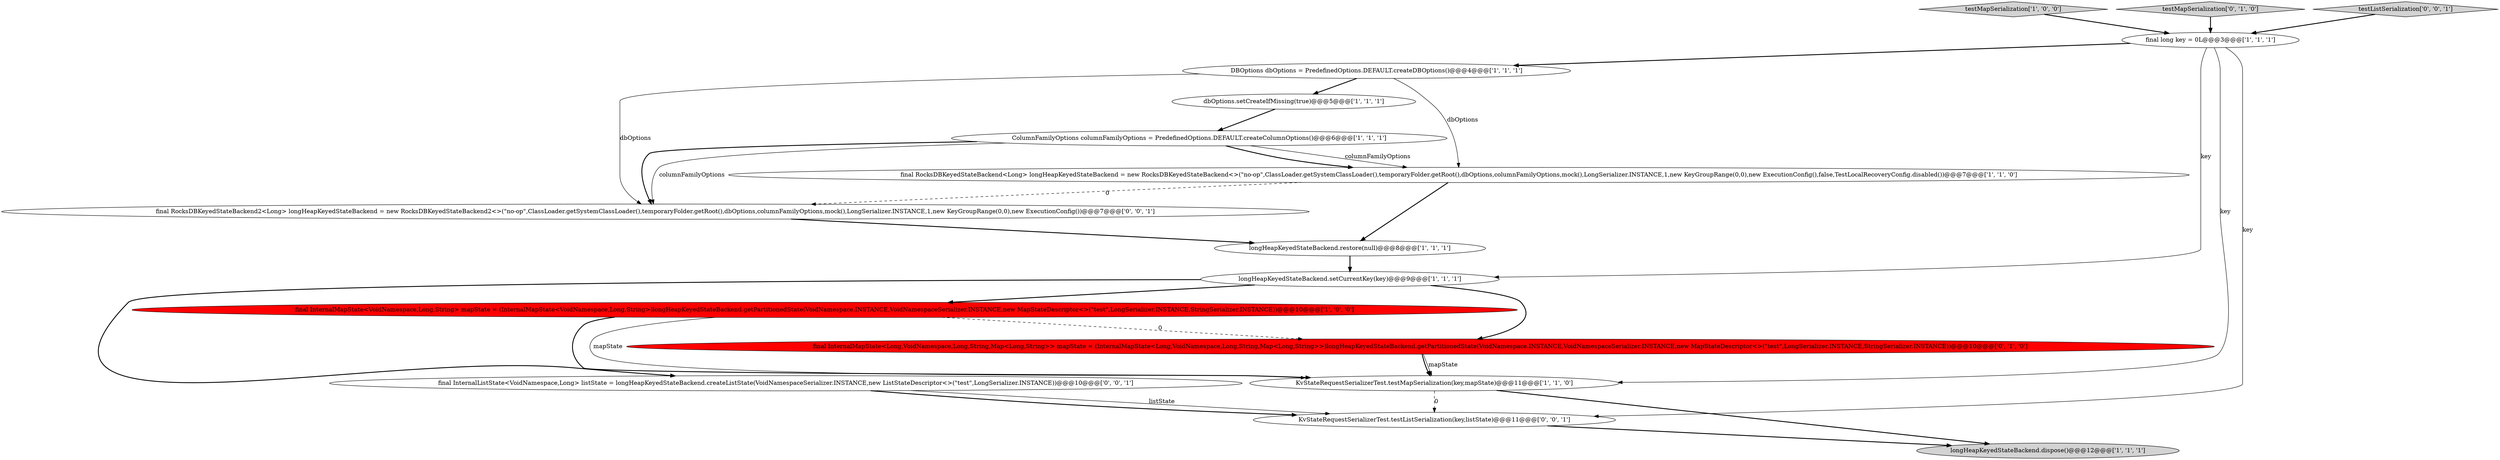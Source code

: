 digraph {
1 [style = filled, label = "testMapSerialization['1', '0', '0']", fillcolor = lightgray, shape = diamond image = "AAA0AAABBB1BBB"];
2 [style = filled, label = "longHeapKeyedStateBackend.setCurrentKey(key)@@@9@@@['1', '1', '1']", fillcolor = white, shape = ellipse image = "AAA0AAABBB1BBB"];
4 [style = filled, label = "DBOptions dbOptions = PredefinedOptions.DEFAULT.createDBOptions()@@@4@@@['1', '1', '1']", fillcolor = white, shape = ellipse image = "AAA0AAABBB1BBB"];
15 [style = filled, label = "final RocksDBKeyedStateBackend2<Long> longHeapKeyedStateBackend = new RocksDBKeyedStateBackend2<>(\"no-op\",ClassLoader.getSystemClassLoader(),temporaryFolder.getRoot(),dbOptions,columnFamilyOptions,mock(),LongSerializer.INSTANCE,1,new KeyGroupRange(0,0),new ExecutionConfig())@@@7@@@['0', '0', '1']", fillcolor = white, shape = ellipse image = "AAA0AAABBB3BBB"];
8 [style = filled, label = "longHeapKeyedStateBackend.dispose()@@@12@@@['1', '1', '1']", fillcolor = lightgray, shape = ellipse image = "AAA0AAABBB1BBB"];
6 [style = filled, label = "longHeapKeyedStateBackend.restore(null)@@@8@@@['1', '1', '1']", fillcolor = white, shape = ellipse image = "AAA0AAABBB1BBB"];
10 [style = filled, label = "ColumnFamilyOptions columnFamilyOptions = PredefinedOptions.DEFAULT.createColumnOptions()@@@6@@@['1', '1', '1']", fillcolor = white, shape = ellipse image = "AAA0AAABBB1BBB"];
12 [style = filled, label = "testMapSerialization['0', '1', '0']", fillcolor = lightgray, shape = diamond image = "AAA0AAABBB2BBB"];
14 [style = filled, label = "KvStateRequestSerializerTest.testListSerialization(key,listState)@@@11@@@['0', '0', '1']", fillcolor = white, shape = ellipse image = "AAA0AAABBB3BBB"];
16 [style = filled, label = "final InternalListState<VoidNamespace,Long> listState = longHeapKeyedStateBackend.createListState(VoidNamespaceSerializer.INSTANCE,new ListStateDescriptor<>(\"test\",LongSerializer.INSTANCE))@@@10@@@['0', '0', '1']", fillcolor = white, shape = ellipse image = "AAA0AAABBB3BBB"];
11 [style = filled, label = "final InternalMapState<Long,VoidNamespace,Long,String,Map<Long,String>> mapState = (InternalMapState<Long,VoidNamespace,Long,String,Map<Long,String>>)longHeapKeyedStateBackend.getPartitionedState(VoidNamespace.INSTANCE,VoidNamespaceSerializer.INSTANCE,new MapStateDescriptor<>(\"test\",LongSerializer.INSTANCE,StringSerializer.INSTANCE))@@@10@@@['0', '1', '0']", fillcolor = red, shape = ellipse image = "AAA1AAABBB2BBB"];
3 [style = filled, label = "dbOptions.setCreateIfMissing(true)@@@5@@@['1', '1', '1']", fillcolor = white, shape = ellipse image = "AAA0AAABBB1BBB"];
13 [style = filled, label = "testListSerialization['0', '0', '1']", fillcolor = lightgray, shape = diamond image = "AAA0AAABBB3BBB"];
9 [style = filled, label = "final long key = 0L@@@3@@@['1', '1', '1']", fillcolor = white, shape = ellipse image = "AAA0AAABBB1BBB"];
0 [style = filled, label = "final InternalMapState<VoidNamespace,Long,String> mapState = (InternalMapState<VoidNamespace,Long,String>)longHeapKeyedStateBackend.getPartitionedState(VoidNamespace.INSTANCE,VoidNamespaceSerializer.INSTANCE,new MapStateDescriptor<>(\"test\",LongSerializer.INSTANCE,StringSerializer.INSTANCE))@@@10@@@['1', '0', '0']", fillcolor = red, shape = ellipse image = "AAA1AAABBB1BBB"];
5 [style = filled, label = "final RocksDBKeyedStateBackend<Long> longHeapKeyedStateBackend = new RocksDBKeyedStateBackend<>(\"no-op\",ClassLoader.getSystemClassLoader(),temporaryFolder.getRoot(),dbOptions,columnFamilyOptions,mock(),LongSerializer.INSTANCE,1,new KeyGroupRange(0,0),new ExecutionConfig(),false,TestLocalRecoveryConfig.disabled())@@@7@@@['1', '1', '0']", fillcolor = white, shape = ellipse image = "AAA0AAABBB1BBB"];
7 [style = filled, label = "KvStateRequestSerializerTest.testMapSerialization(key,mapState)@@@11@@@['1', '1', '0']", fillcolor = white, shape = ellipse image = "AAA0AAABBB1BBB"];
4->3 [style = bold, label=""];
9->14 [style = solid, label="key"];
10->15 [style = bold, label=""];
7->14 [style = dashed, label="0"];
9->4 [style = bold, label=""];
9->7 [style = solid, label="key"];
16->14 [style = solid, label="listState"];
15->6 [style = bold, label=""];
0->11 [style = dashed, label="0"];
7->8 [style = bold, label=""];
12->9 [style = bold, label=""];
1->9 [style = bold, label=""];
4->15 [style = solid, label="dbOptions"];
9->2 [style = solid, label="key"];
0->7 [style = bold, label=""];
6->2 [style = bold, label=""];
3->10 [style = bold, label=""];
2->0 [style = bold, label=""];
10->15 [style = solid, label="columnFamilyOptions"];
10->5 [style = bold, label=""];
5->6 [style = bold, label=""];
11->7 [style = solid, label="mapState"];
16->14 [style = bold, label=""];
14->8 [style = bold, label=""];
13->9 [style = bold, label=""];
4->5 [style = solid, label="dbOptions"];
5->15 [style = dashed, label="0"];
0->7 [style = solid, label="mapState"];
2->11 [style = bold, label=""];
10->5 [style = solid, label="columnFamilyOptions"];
11->7 [style = bold, label=""];
2->16 [style = bold, label=""];
}
